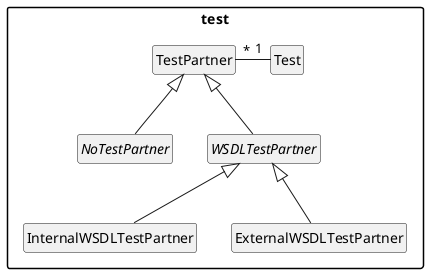 @startuml
package "test" {

   interface NoTestPartner extends TestPartner
   interface WSDLTestPartner extends TestPartner
   class InternalWSDLTestPartner extends WSDLTestPartner
   class ExternalWSDLTestPartner extends WSDLTestPartner

	class Test {
	}

	class TestPartner

}

Test "1" -left- "*" TestPartner

hide empty members
hide empty methods
hide circle

skinparam monochrome true
skinparam shadowing false
skinparam packageStyle rect
@enduml
